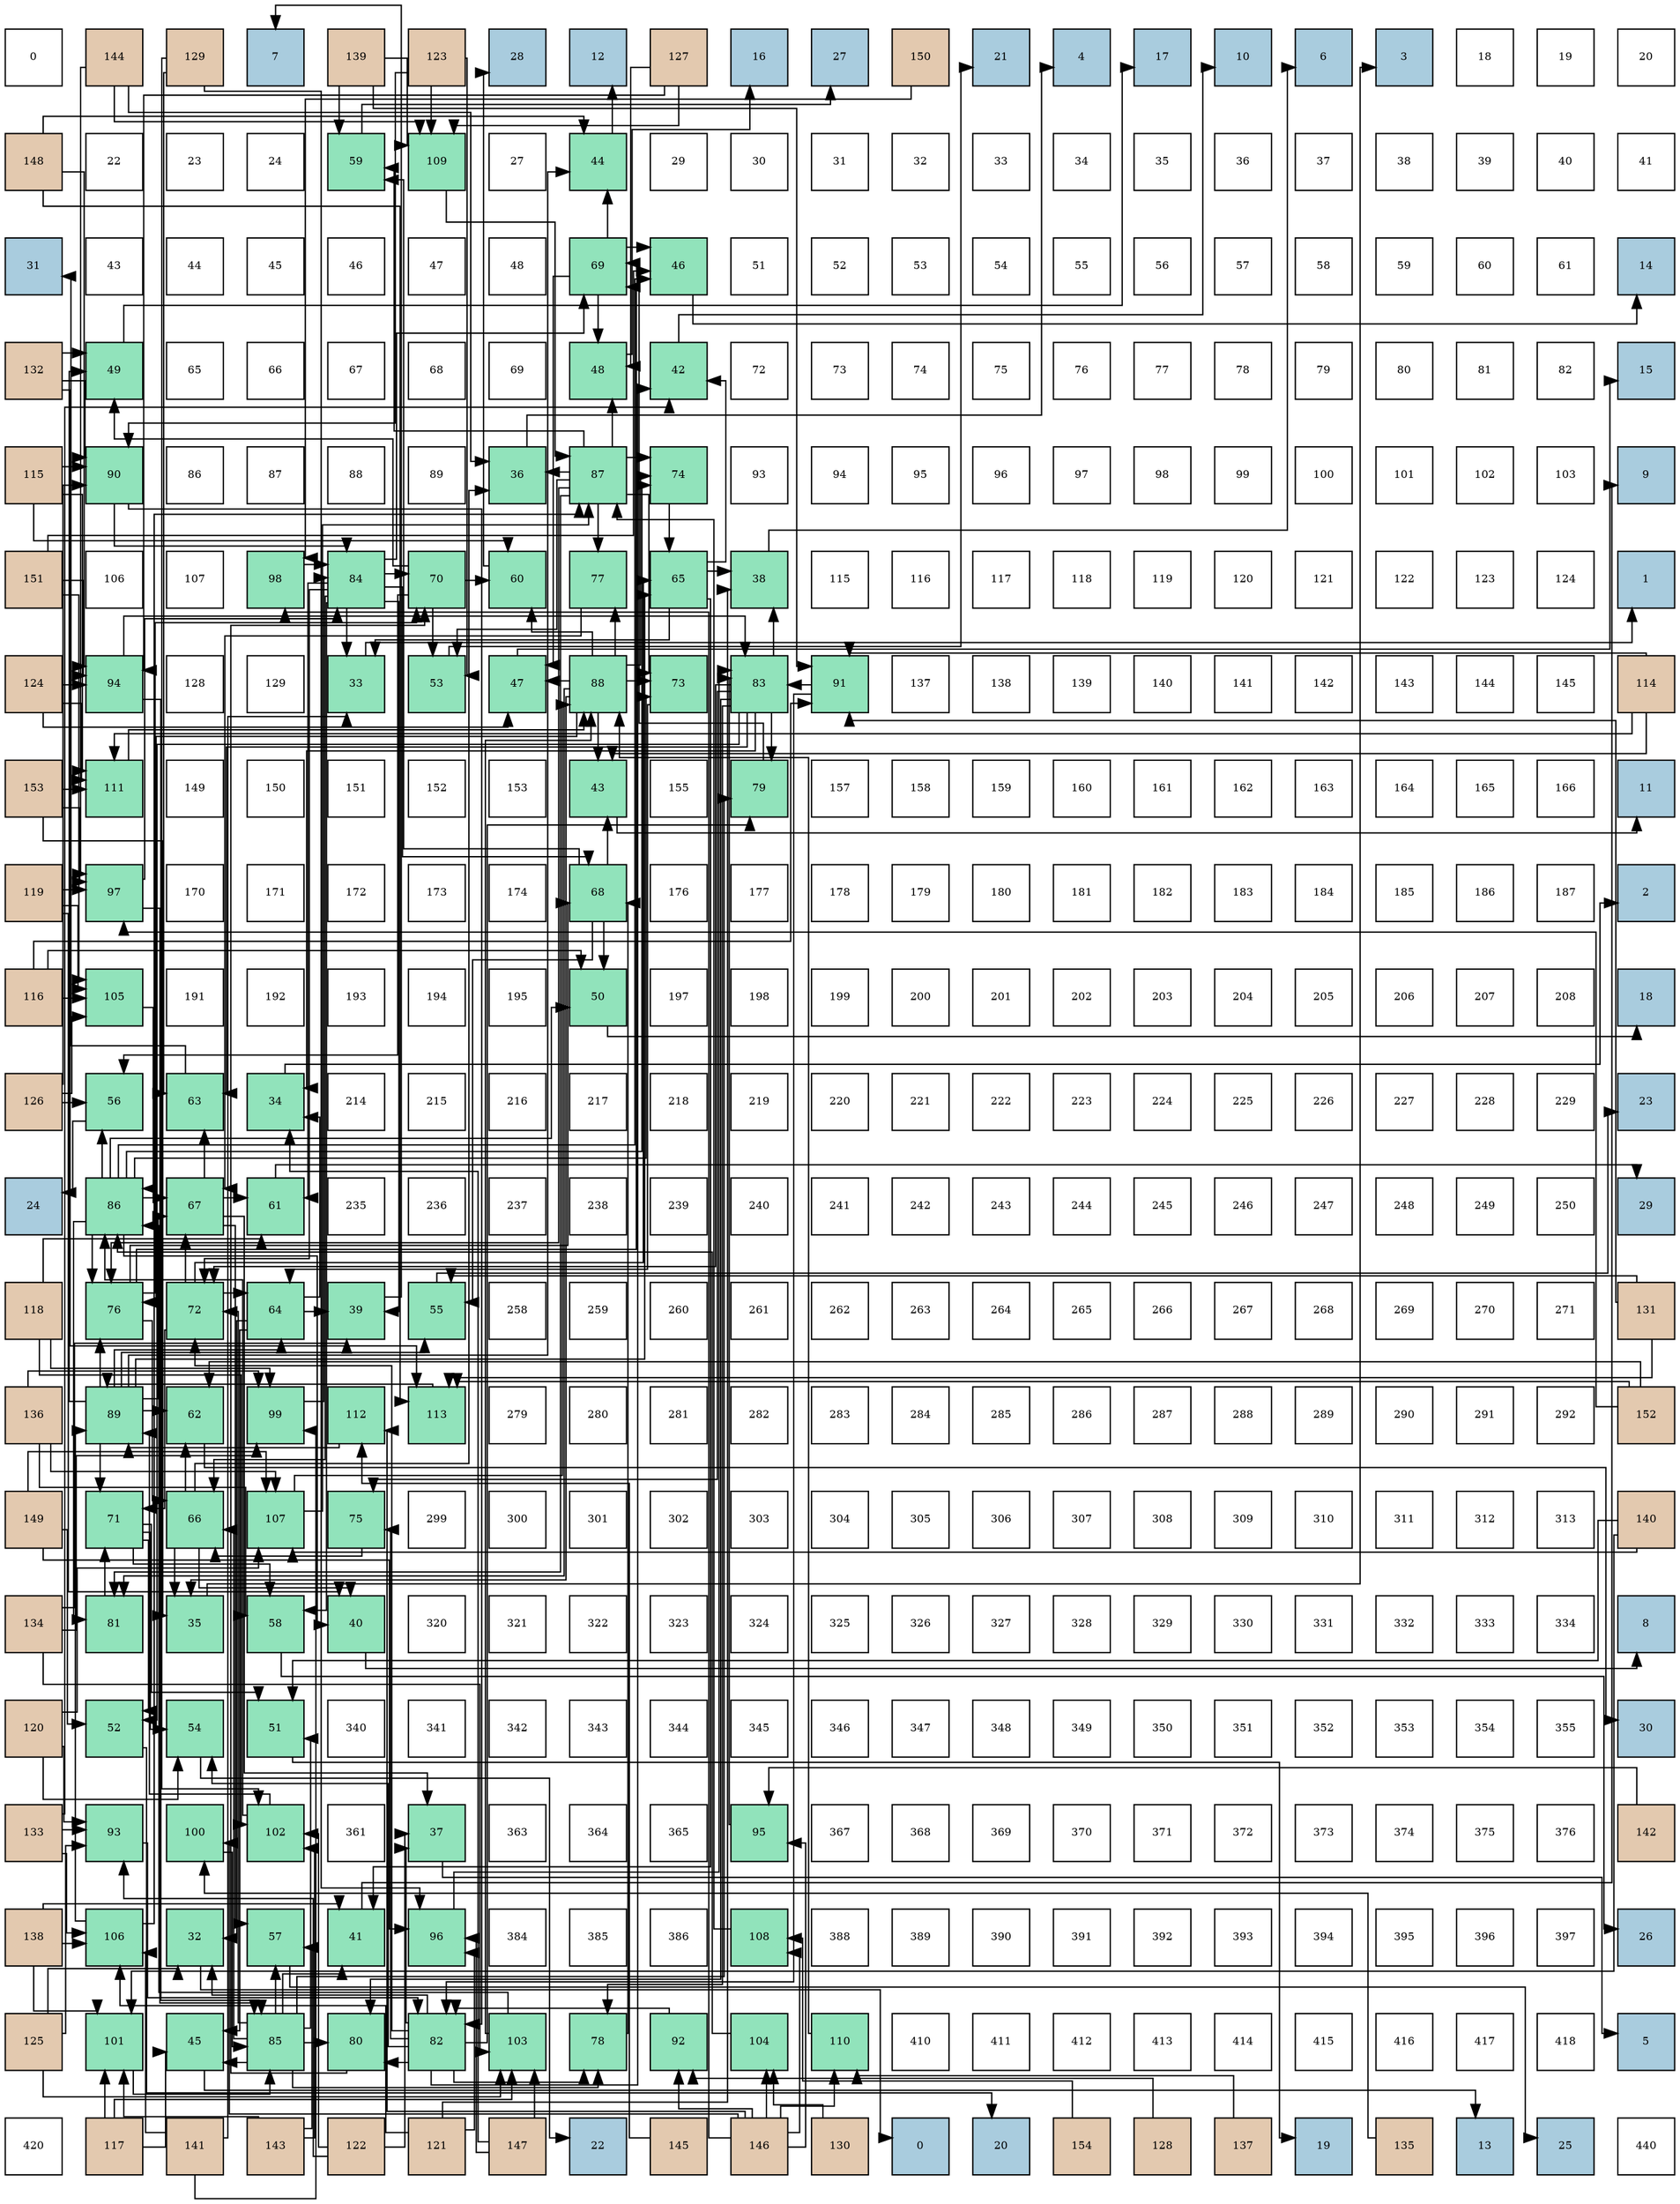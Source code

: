 digraph layout{
 rankdir=TB;
 splines=ortho;
 node [style=filled shape=square fixedsize=true width=0.6];
0[label="0", fontsize=8, fillcolor="#ffffff"];
1[label="144", fontsize=8, fillcolor="#e3c9af"];
2[label="129", fontsize=8, fillcolor="#e3c9af"];
3[label="7", fontsize=8, fillcolor="#a9ccde"];
4[label="139", fontsize=8, fillcolor="#e3c9af"];
5[label="123", fontsize=8, fillcolor="#e3c9af"];
6[label="28", fontsize=8, fillcolor="#a9ccde"];
7[label="12", fontsize=8, fillcolor="#a9ccde"];
8[label="127", fontsize=8, fillcolor="#e3c9af"];
9[label="16", fontsize=8, fillcolor="#a9ccde"];
10[label="27", fontsize=8, fillcolor="#a9ccde"];
11[label="150", fontsize=8, fillcolor="#e3c9af"];
12[label="21", fontsize=8, fillcolor="#a9ccde"];
13[label="4", fontsize=8, fillcolor="#a9ccde"];
14[label="17", fontsize=8, fillcolor="#a9ccde"];
15[label="10", fontsize=8, fillcolor="#a9ccde"];
16[label="6", fontsize=8, fillcolor="#a9ccde"];
17[label="3", fontsize=8, fillcolor="#a9ccde"];
18[label="18", fontsize=8, fillcolor="#ffffff"];
19[label="19", fontsize=8, fillcolor="#ffffff"];
20[label="20", fontsize=8, fillcolor="#ffffff"];
21[label="148", fontsize=8, fillcolor="#e3c9af"];
22[label="22", fontsize=8, fillcolor="#ffffff"];
23[label="23", fontsize=8, fillcolor="#ffffff"];
24[label="24", fontsize=8, fillcolor="#ffffff"];
25[label="59", fontsize=8, fillcolor="#91e3bb"];
26[label="109", fontsize=8, fillcolor="#91e3bb"];
27[label="27", fontsize=8, fillcolor="#ffffff"];
28[label="44", fontsize=8, fillcolor="#91e3bb"];
29[label="29", fontsize=8, fillcolor="#ffffff"];
30[label="30", fontsize=8, fillcolor="#ffffff"];
31[label="31", fontsize=8, fillcolor="#ffffff"];
32[label="32", fontsize=8, fillcolor="#ffffff"];
33[label="33", fontsize=8, fillcolor="#ffffff"];
34[label="34", fontsize=8, fillcolor="#ffffff"];
35[label="35", fontsize=8, fillcolor="#ffffff"];
36[label="36", fontsize=8, fillcolor="#ffffff"];
37[label="37", fontsize=8, fillcolor="#ffffff"];
38[label="38", fontsize=8, fillcolor="#ffffff"];
39[label="39", fontsize=8, fillcolor="#ffffff"];
40[label="40", fontsize=8, fillcolor="#ffffff"];
41[label="41", fontsize=8, fillcolor="#ffffff"];
42[label="31", fontsize=8, fillcolor="#a9ccde"];
43[label="43", fontsize=8, fillcolor="#ffffff"];
44[label="44", fontsize=8, fillcolor="#ffffff"];
45[label="45", fontsize=8, fillcolor="#ffffff"];
46[label="46", fontsize=8, fillcolor="#ffffff"];
47[label="47", fontsize=8, fillcolor="#ffffff"];
48[label="48", fontsize=8, fillcolor="#ffffff"];
49[label="69", fontsize=8, fillcolor="#91e3bb"];
50[label="46", fontsize=8, fillcolor="#91e3bb"];
51[label="51", fontsize=8, fillcolor="#ffffff"];
52[label="52", fontsize=8, fillcolor="#ffffff"];
53[label="53", fontsize=8, fillcolor="#ffffff"];
54[label="54", fontsize=8, fillcolor="#ffffff"];
55[label="55", fontsize=8, fillcolor="#ffffff"];
56[label="56", fontsize=8, fillcolor="#ffffff"];
57[label="57", fontsize=8, fillcolor="#ffffff"];
58[label="58", fontsize=8, fillcolor="#ffffff"];
59[label="59", fontsize=8, fillcolor="#ffffff"];
60[label="60", fontsize=8, fillcolor="#ffffff"];
61[label="61", fontsize=8, fillcolor="#ffffff"];
62[label="14", fontsize=8, fillcolor="#a9ccde"];
63[label="132", fontsize=8, fillcolor="#e3c9af"];
64[label="49", fontsize=8, fillcolor="#91e3bb"];
65[label="65", fontsize=8, fillcolor="#ffffff"];
66[label="66", fontsize=8, fillcolor="#ffffff"];
67[label="67", fontsize=8, fillcolor="#ffffff"];
68[label="68", fontsize=8, fillcolor="#ffffff"];
69[label="69", fontsize=8, fillcolor="#ffffff"];
70[label="48", fontsize=8, fillcolor="#91e3bb"];
71[label="42", fontsize=8, fillcolor="#91e3bb"];
72[label="72", fontsize=8, fillcolor="#ffffff"];
73[label="73", fontsize=8, fillcolor="#ffffff"];
74[label="74", fontsize=8, fillcolor="#ffffff"];
75[label="75", fontsize=8, fillcolor="#ffffff"];
76[label="76", fontsize=8, fillcolor="#ffffff"];
77[label="77", fontsize=8, fillcolor="#ffffff"];
78[label="78", fontsize=8, fillcolor="#ffffff"];
79[label="79", fontsize=8, fillcolor="#ffffff"];
80[label="80", fontsize=8, fillcolor="#ffffff"];
81[label="81", fontsize=8, fillcolor="#ffffff"];
82[label="82", fontsize=8, fillcolor="#ffffff"];
83[label="15", fontsize=8, fillcolor="#a9ccde"];
84[label="115", fontsize=8, fillcolor="#e3c9af"];
85[label="90", fontsize=8, fillcolor="#91e3bb"];
86[label="86", fontsize=8, fillcolor="#ffffff"];
87[label="87", fontsize=8, fillcolor="#ffffff"];
88[label="88", fontsize=8, fillcolor="#ffffff"];
89[label="89", fontsize=8, fillcolor="#ffffff"];
90[label="36", fontsize=8, fillcolor="#91e3bb"];
91[label="87", fontsize=8, fillcolor="#91e3bb"];
92[label="74", fontsize=8, fillcolor="#91e3bb"];
93[label="93", fontsize=8, fillcolor="#ffffff"];
94[label="94", fontsize=8, fillcolor="#ffffff"];
95[label="95", fontsize=8, fillcolor="#ffffff"];
96[label="96", fontsize=8, fillcolor="#ffffff"];
97[label="97", fontsize=8, fillcolor="#ffffff"];
98[label="98", fontsize=8, fillcolor="#ffffff"];
99[label="99", fontsize=8, fillcolor="#ffffff"];
100[label="100", fontsize=8, fillcolor="#ffffff"];
101[label="101", fontsize=8, fillcolor="#ffffff"];
102[label="102", fontsize=8, fillcolor="#ffffff"];
103[label="103", fontsize=8, fillcolor="#ffffff"];
104[label="9", fontsize=8, fillcolor="#a9ccde"];
105[label="151", fontsize=8, fillcolor="#e3c9af"];
106[label="106", fontsize=8, fillcolor="#ffffff"];
107[label="107", fontsize=8, fillcolor="#ffffff"];
108[label="98", fontsize=8, fillcolor="#91e3bb"];
109[label="84", fontsize=8, fillcolor="#91e3bb"];
110[label="70", fontsize=8, fillcolor="#91e3bb"];
111[label="60", fontsize=8, fillcolor="#91e3bb"];
112[label="77", fontsize=8, fillcolor="#91e3bb"];
113[label="65", fontsize=8, fillcolor="#91e3bb"];
114[label="38", fontsize=8, fillcolor="#91e3bb"];
115[label="115", fontsize=8, fillcolor="#ffffff"];
116[label="116", fontsize=8, fillcolor="#ffffff"];
117[label="117", fontsize=8, fillcolor="#ffffff"];
118[label="118", fontsize=8, fillcolor="#ffffff"];
119[label="119", fontsize=8, fillcolor="#ffffff"];
120[label="120", fontsize=8, fillcolor="#ffffff"];
121[label="121", fontsize=8, fillcolor="#ffffff"];
122[label="122", fontsize=8, fillcolor="#ffffff"];
123[label="123", fontsize=8, fillcolor="#ffffff"];
124[label="124", fontsize=8, fillcolor="#ffffff"];
125[label="1", fontsize=8, fillcolor="#a9ccde"];
126[label="124", fontsize=8, fillcolor="#e3c9af"];
127[label="94", fontsize=8, fillcolor="#91e3bb"];
128[label="128", fontsize=8, fillcolor="#ffffff"];
129[label="129", fontsize=8, fillcolor="#ffffff"];
130[label="33", fontsize=8, fillcolor="#91e3bb"];
131[label="53", fontsize=8, fillcolor="#91e3bb"];
132[label="47", fontsize=8, fillcolor="#91e3bb"];
133[label="88", fontsize=8, fillcolor="#91e3bb"];
134[label="73", fontsize=8, fillcolor="#91e3bb"];
135[label="83", fontsize=8, fillcolor="#91e3bb"];
136[label="91", fontsize=8, fillcolor="#91e3bb"];
137[label="137", fontsize=8, fillcolor="#ffffff"];
138[label="138", fontsize=8, fillcolor="#ffffff"];
139[label="139", fontsize=8, fillcolor="#ffffff"];
140[label="140", fontsize=8, fillcolor="#ffffff"];
141[label="141", fontsize=8, fillcolor="#ffffff"];
142[label="142", fontsize=8, fillcolor="#ffffff"];
143[label="143", fontsize=8, fillcolor="#ffffff"];
144[label="144", fontsize=8, fillcolor="#ffffff"];
145[label="145", fontsize=8, fillcolor="#ffffff"];
146[label="114", fontsize=8, fillcolor="#e3c9af"];
147[label="153", fontsize=8, fillcolor="#e3c9af"];
148[label="111", fontsize=8, fillcolor="#91e3bb"];
149[label="149", fontsize=8, fillcolor="#ffffff"];
150[label="150", fontsize=8, fillcolor="#ffffff"];
151[label="151", fontsize=8, fillcolor="#ffffff"];
152[label="152", fontsize=8, fillcolor="#ffffff"];
153[label="153", fontsize=8, fillcolor="#ffffff"];
154[label="43", fontsize=8, fillcolor="#91e3bb"];
155[label="155", fontsize=8, fillcolor="#ffffff"];
156[label="79", fontsize=8, fillcolor="#91e3bb"];
157[label="157", fontsize=8, fillcolor="#ffffff"];
158[label="158", fontsize=8, fillcolor="#ffffff"];
159[label="159", fontsize=8, fillcolor="#ffffff"];
160[label="160", fontsize=8, fillcolor="#ffffff"];
161[label="161", fontsize=8, fillcolor="#ffffff"];
162[label="162", fontsize=8, fillcolor="#ffffff"];
163[label="163", fontsize=8, fillcolor="#ffffff"];
164[label="164", fontsize=8, fillcolor="#ffffff"];
165[label="165", fontsize=8, fillcolor="#ffffff"];
166[label="166", fontsize=8, fillcolor="#ffffff"];
167[label="11", fontsize=8, fillcolor="#a9ccde"];
168[label="119", fontsize=8, fillcolor="#e3c9af"];
169[label="97", fontsize=8, fillcolor="#91e3bb"];
170[label="170", fontsize=8, fillcolor="#ffffff"];
171[label="171", fontsize=8, fillcolor="#ffffff"];
172[label="172", fontsize=8, fillcolor="#ffffff"];
173[label="173", fontsize=8, fillcolor="#ffffff"];
174[label="174", fontsize=8, fillcolor="#ffffff"];
175[label="68", fontsize=8, fillcolor="#91e3bb"];
176[label="176", fontsize=8, fillcolor="#ffffff"];
177[label="177", fontsize=8, fillcolor="#ffffff"];
178[label="178", fontsize=8, fillcolor="#ffffff"];
179[label="179", fontsize=8, fillcolor="#ffffff"];
180[label="180", fontsize=8, fillcolor="#ffffff"];
181[label="181", fontsize=8, fillcolor="#ffffff"];
182[label="182", fontsize=8, fillcolor="#ffffff"];
183[label="183", fontsize=8, fillcolor="#ffffff"];
184[label="184", fontsize=8, fillcolor="#ffffff"];
185[label="185", fontsize=8, fillcolor="#ffffff"];
186[label="186", fontsize=8, fillcolor="#ffffff"];
187[label="187", fontsize=8, fillcolor="#ffffff"];
188[label="2", fontsize=8, fillcolor="#a9ccde"];
189[label="116", fontsize=8, fillcolor="#e3c9af"];
190[label="105", fontsize=8, fillcolor="#91e3bb"];
191[label="191", fontsize=8, fillcolor="#ffffff"];
192[label="192", fontsize=8, fillcolor="#ffffff"];
193[label="193", fontsize=8, fillcolor="#ffffff"];
194[label="194", fontsize=8, fillcolor="#ffffff"];
195[label="195", fontsize=8, fillcolor="#ffffff"];
196[label="50", fontsize=8, fillcolor="#91e3bb"];
197[label="197", fontsize=8, fillcolor="#ffffff"];
198[label="198", fontsize=8, fillcolor="#ffffff"];
199[label="199", fontsize=8, fillcolor="#ffffff"];
200[label="200", fontsize=8, fillcolor="#ffffff"];
201[label="201", fontsize=8, fillcolor="#ffffff"];
202[label="202", fontsize=8, fillcolor="#ffffff"];
203[label="203", fontsize=8, fillcolor="#ffffff"];
204[label="204", fontsize=8, fillcolor="#ffffff"];
205[label="205", fontsize=8, fillcolor="#ffffff"];
206[label="206", fontsize=8, fillcolor="#ffffff"];
207[label="207", fontsize=8, fillcolor="#ffffff"];
208[label="208", fontsize=8, fillcolor="#ffffff"];
209[label="18", fontsize=8, fillcolor="#a9ccde"];
210[label="126", fontsize=8, fillcolor="#e3c9af"];
211[label="56", fontsize=8, fillcolor="#91e3bb"];
212[label="63", fontsize=8, fillcolor="#91e3bb"];
213[label="34", fontsize=8, fillcolor="#91e3bb"];
214[label="214", fontsize=8, fillcolor="#ffffff"];
215[label="215", fontsize=8, fillcolor="#ffffff"];
216[label="216", fontsize=8, fillcolor="#ffffff"];
217[label="217", fontsize=8, fillcolor="#ffffff"];
218[label="218", fontsize=8, fillcolor="#ffffff"];
219[label="219", fontsize=8, fillcolor="#ffffff"];
220[label="220", fontsize=8, fillcolor="#ffffff"];
221[label="221", fontsize=8, fillcolor="#ffffff"];
222[label="222", fontsize=8, fillcolor="#ffffff"];
223[label="223", fontsize=8, fillcolor="#ffffff"];
224[label="224", fontsize=8, fillcolor="#ffffff"];
225[label="225", fontsize=8, fillcolor="#ffffff"];
226[label="226", fontsize=8, fillcolor="#ffffff"];
227[label="227", fontsize=8, fillcolor="#ffffff"];
228[label="228", fontsize=8, fillcolor="#ffffff"];
229[label="229", fontsize=8, fillcolor="#ffffff"];
230[label="23", fontsize=8, fillcolor="#a9ccde"];
231[label="24", fontsize=8, fillcolor="#a9ccde"];
232[label="86", fontsize=8, fillcolor="#91e3bb"];
233[label="67", fontsize=8, fillcolor="#91e3bb"];
234[label="61", fontsize=8, fillcolor="#91e3bb"];
235[label="235", fontsize=8, fillcolor="#ffffff"];
236[label="236", fontsize=8, fillcolor="#ffffff"];
237[label="237", fontsize=8, fillcolor="#ffffff"];
238[label="238", fontsize=8, fillcolor="#ffffff"];
239[label="239", fontsize=8, fillcolor="#ffffff"];
240[label="240", fontsize=8, fillcolor="#ffffff"];
241[label="241", fontsize=8, fillcolor="#ffffff"];
242[label="242", fontsize=8, fillcolor="#ffffff"];
243[label="243", fontsize=8, fillcolor="#ffffff"];
244[label="244", fontsize=8, fillcolor="#ffffff"];
245[label="245", fontsize=8, fillcolor="#ffffff"];
246[label="246", fontsize=8, fillcolor="#ffffff"];
247[label="247", fontsize=8, fillcolor="#ffffff"];
248[label="248", fontsize=8, fillcolor="#ffffff"];
249[label="249", fontsize=8, fillcolor="#ffffff"];
250[label="250", fontsize=8, fillcolor="#ffffff"];
251[label="29", fontsize=8, fillcolor="#a9ccde"];
252[label="118", fontsize=8, fillcolor="#e3c9af"];
253[label="76", fontsize=8, fillcolor="#91e3bb"];
254[label="72", fontsize=8, fillcolor="#91e3bb"];
255[label="64", fontsize=8, fillcolor="#91e3bb"];
256[label="39", fontsize=8, fillcolor="#91e3bb"];
257[label="55", fontsize=8, fillcolor="#91e3bb"];
258[label="258", fontsize=8, fillcolor="#ffffff"];
259[label="259", fontsize=8, fillcolor="#ffffff"];
260[label="260", fontsize=8, fillcolor="#ffffff"];
261[label="261", fontsize=8, fillcolor="#ffffff"];
262[label="262", fontsize=8, fillcolor="#ffffff"];
263[label="263", fontsize=8, fillcolor="#ffffff"];
264[label="264", fontsize=8, fillcolor="#ffffff"];
265[label="265", fontsize=8, fillcolor="#ffffff"];
266[label="266", fontsize=8, fillcolor="#ffffff"];
267[label="267", fontsize=8, fillcolor="#ffffff"];
268[label="268", fontsize=8, fillcolor="#ffffff"];
269[label="269", fontsize=8, fillcolor="#ffffff"];
270[label="270", fontsize=8, fillcolor="#ffffff"];
271[label="271", fontsize=8, fillcolor="#ffffff"];
272[label="131", fontsize=8, fillcolor="#e3c9af"];
273[label="136", fontsize=8, fillcolor="#e3c9af"];
274[label="89", fontsize=8, fillcolor="#91e3bb"];
275[label="62", fontsize=8, fillcolor="#91e3bb"];
276[label="99", fontsize=8, fillcolor="#91e3bb"];
277[label="112", fontsize=8, fillcolor="#91e3bb"];
278[label="113", fontsize=8, fillcolor="#91e3bb"];
279[label="279", fontsize=8, fillcolor="#ffffff"];
280[label="280", fontsize=8, fillcolor="#ffffff"];
281[label="281", fontsize=8, fillcolor="#ffffff"];
282[label="282", fontsize=8, fillcolor="#ffffff"];
283[label="283", fontsize=8, fillcolor="#ffffff"];
284[label="284", fontsize=8, fillcolor="#ffffff"];
285[label="285", fontsize=8, fillcolor="#ffffff"];
286[label="286", fontsize=8, fillcolor="#ffffff"];
287[label="287", fontsize=8, fillcolor="#ffffff"];
288[label="288", fontsize=8, fillcolor="#ffffff"];
289[label="289", fontsize=8, fillcolor="#ffffff"];
290[label="290", fontsize=8, fillcolor="#ffffff"];
291[label="291", fontsize=8, fillcolor="#ffffff"];
292[label="292", fontsize=8, fillcolor="#ffffff"];
293[label="152", fontsize=8, fillcolor="#e3c9af"];
294[label="149", fontsize=8, fillcolor="#e3c9af"];
295[label="71", fontsize=8, fillcolor="#91e3bb"];
296[label="66", fontsize=8, fillcolor="#91e3bb"];
297[label="107", fontsize=8, fillcolor="#91e3bb"];
298[label="75", fontsize=8, fillcolor="#91e3bb"];
299[label="299", fontsize=8, fillcolor="#ffffff"];
300[label="300", fontsize=8, fillcolor="#ffffff"];
301[label="301", fontsize=8, fillcolor="#ffffff"];
302[label="302", fontsize=8, fillcolor="#ffffff"];
303[label="303", fontsize=8, fillcolor="#ffffff"];
304[label="304", fontsize=8, fillcolor="#ffffff"];
305[label="305", fontsize=8, fillcolor="#ffffff"];
306[label="306", fontsize=8, fillcolor="#ffffff"];
307[label="307", fontsize=8, fillcolor="#ffffff"];
308[label="308", fontsize=8, fillcolor="#ffffff"];
309[label="309", fontsize=8, fillcolor="#ffffff"];
310[label="310", fontsize=8, fillcolor="#ffffff"];
311[label="311", fontsize=8, fillcolor="#ffffff"];
312[label="312", fontsize=8, fillcolor="#ffffff"];
313[label="313", fontsize=8, fillcolor="#ffffff"];
314[label="140", fontsize=8, fillcolor="#e3c9af"];
315[label="134", fontsize=8, fillcolor="#e3c9af"];
316[label="81", fontsize=8, fillcolor="#91e3bb"];
317[label="35", fontsize=8, fillcolor="#91e3bb"];
318[label="58", fontsize=8, fillcolor="#91e3bb"];
319[label="40", fontsize=8, fillcolor="#91e3bb"];
320[label="320", fontsize=8, fillcolor="#ffffff"];
321[label="321", fontsize=8, fillcolor="#ffffff"];
322[label="322", fontsize=8, fillcolor="#ffffff"];
323[label="323", fontsize=8, fillcolor="#ffffff"];
324[label="324", fontsize=8, fillcolor="#ffffff"];
325[label="325", fontsize=8, fillcolor="#ffffff"];
326[label="326", fontsize=8, fillcolor="#ffffff"];
327[label="327", fontsize=8, fillcolor="#ffffff"];
328[label="328", fontsize=8, fillcolor="#ffffff"];
329[label="329", fontsize=8, fillcolor="#ffffff"];
330[label="330", fontsize=8, fillcolor="#ffffff"];
331[label="331", fontsize=8, fillcolor="#ffffff"];
332[label="332", fontsize=8, fillcolor="#ffffff"];
333[label="333", fontsize=8, fillcolor="#ffffff"];
334[label="334", fontsize=8, fillcolor="#ffffff"];
335[label="8", fontsize=8, fillcolor="#a9ccde"];
336[label="120", fontsize=8, fillcolor="#e3c9af"];
337[label="52", fontsize=8, fillcolor="#91e3bb"];
338[label="54", fontsize=8, fillcolor="#91e3bb"];
339[label="51", fontsize=8, fillcolor="#91e3bb"];
340[label="340", fontsize=8, fillcolor="#ffffff"];
341[label="341", fontsize=8, fillcolor="#ffffff"];
342[label="342", fontsize=8, fillcolor="#ffffff"];
343[label="343", fontsize=8, fillcolor="#ffffff"];
344[label="344", fontsize=8, fillcolor="#ffffff"];
345[label="345", fontsize=8, fillcolor="#ffffff"];
346[label="346", fontsize=8, fillcolor="#ffffff"];
347[label="347", fontsize=8, fillcolor="#ffffff"];
348[label="348", fontsize=8, fillcolor="#ffffff"];
349[label="349", fontsize=8, fillcolor="#ffffff"];
350[label="350", fontsize=8, fillcolor="#ffffff"];
351[label="351", fontsize=8, fillcolor="#ffffff"];
352[label="352", fontsize=8, fillcolor="#ffffff"];
353[label="353", fontsize=8, fillcolor="#ffffff"];
354[label="354", fontsize=8, fillcolor="#ffffff"];
355[label="355", fontsize=8, fillcolor="#ffffff"];
356[label="30", fontsize=8, fillcolor="#a9ccde"];
357[label="133", fontsize=8, fillcolor="#e3c9af"];
358[label="93", fontsize=8, fillcolor="#91e3bb"];
359[label="100", fontsize=8, fillcolor="#91e3bb"];
360[label="102", fontsize=8, fillcolor="#91e3bb"];
361[label="361", fontsize=8, fillcolor="#ffffff"];
362[label="37", fontsize=8, fillcolor="#91e3bb"];
363[label="363", fontsize=8, fillcolor="#ffffff"];
364[label="364", fontsize=8, fillcolor="#ffffff"];
365[label="365", fontsize=8, fillcolor="#ffffff"];
366[label="95", fontsize=8, fillcolor="#91e3bb"];
367[label="367", fontsize=8, fillcolor="#ffffff"];
368[label="368", fontsize=8, fillcolor="#ffffff"];
369[label="369", fontsize=8, fillcolor="#ffffff"];
370[label="370", fontsize=8, fillcolor="#ffffff"];
371[label="371", fontsize=8, fillcolor="#ffffff"];
372[label="372", fontsize=8, fillcolor="#ffffff"];
373[label="373", fontsize=8, fillcolor="#ffffff"];
374[label="374", fontsize=8, fillcolor="#ffffff"];
375[label="375", fontsize=8, fillcolor="#ffffff"];
376[label="376", fontsize=8, fillcolor="#ffffff"];
377[label="142", fontsize=8, fillcolor="#e3c9af"];
378[label="138", fontsize=8, fillcolor="#e3c9af"];
379[label="106", fontsize=8, fillcolor="#91e3bb"];
380[label="32", fontsize=8, fillcolor="#91e3bb"];
381[label="57", fontsize=8, fillcolor="#91e3bb"];
382[label="41", fontsize=8, fillcolor="#91e3bb"];
383[label="96", fontsize=8, fillcolor="#91e3bb"];
384[label="384", fontsize=8, fillcolor="#ffffff"];
385[label="385", fontsize=8, fillcolor="#ffffff"];
386[label="386", fontsize=8, fillcolor="#ffffff"];
387[label="108", fontsize=8, fillcolor="#91e3bb"];
388[label="388", fontsize=8, fillcolor="#ffffff"];
389[label="389", fontsize=8, fillcolor="#ffffff"];
390[label="390", fontsize=8, fillcolor="#ffffff"];
391[label="391", fontsize=8, fillcolor="#ffffff"];
392[label="392", fontsize=8, fillcolor="#ffffff"];
393[label="393", fontsize=8, fillcolor="#ffffff"];
394[label="394", fontsize=8, fillcolor="#ffffff"];
395[label="395", fontsize=8, fillcolor="#ffffff"];
396[label="396", fontsize=8, fillcolor="#ffffff"];
397[label="397", fontsize=8, fillcolor="#ffffff"];
398[label="26", fontsize=8, fillcolor="#a9ccde"];
399[label="125", fontsize=8, fillcolor="#e3c9af"];
400[label="101", fontsize=8, fillcolor="#91e3bb"];
401[label="45", fontsize=8, fillcolor="#91e3bb"];
402[label="85", fontsize=8, fillcolor="#91e3bb"];
403[label="80", fontsize=8, fillcolor="#91e3bb"];
404[label="82", fontsize=8, fillcolor="#91e3bb"];
405[label="103", fontsize=8, fillcolor="#91e3bb"];
406[label="78", fontsize=8, fillcolor="#91e3bb"];
407[label="92", fontsize=8, fillcolor="#91e3bb"];
408[label="104", fontsize=8, fillcolor="#91e3bb"];
409[label="110", fontsize=8, fillcolor="#91e3bb"];
410[label="410", fontsize=8, fillcolor="#ffffff"];
411[label="411", fontsize=8, fillcolor="#ffffff"];
412[label="412", fontsize=8, fillcolor="#ffffff"];
413[label="413", fontsize=8, fillcolor="#ffffff"];
414[label="414", fontsize=8, fillcolor="#ffffff"];
415[label="415", fontsize=8, fillcolor="#ffffff"];
416[label="416", fontsize=8, fillcolor="#ffffff"];
417[label="417", fontsize=8, fillcolor="#ffffff"];
418[label="418", fontsize=8, fillcolor="#ffffff"];
419[label="5", fontsize=8, fillcolor="#a9ccde"];
420[label="420", fontsize=8, fillcolor="#ffffff"];
421[label="117", fontsize=8, fillcolor="#e3c9af"];
422[label="141", fontsize=8, fillcolor="#e3c9af"];
423[label="143", fontsize=8, fillcolor="#e3c9af"];
424[label="122", fontsize=8, fillcolor="#e3c9af"];
425[label="121", fontsize=8, fillcolor="#e3c9af"];
426[label="147", fontsize=8, fillcolor="#e3c9af"];
427[label="22", fontsize=8, fillcolor="#a9ccde"];
428[label="145", fontsize=8, fillcolor="#e3c9af"];
429[label="146", fontsize=8, fillcolor="#e3c9af"];
430[label="130", fontsize=8, fillcolor="#e3c9af"];
431[label="0", fontsize=8, fillcolor="#a9ccde"];
432[label="20", fontsize=8, fillcolor="#a9ccde"];
433[label="154", fontsize=8, fillcolor="#e3c9af"];
434[label="128", fontsize=8, fillcolor="#e3c9af"];
435[label="137", fontsize=8, fillcolor="#e3c9af"];
436[label="19", fontsize=8, fillcolor="#a9ccde"];
437[label="135", fontsize=8, fillcolor="#e3c9af"];
438[label="13", fontsize=8, fillcolor="#a9ccde"];
439[label="25", fontsize=8, fillcolor="#a9ccde"];
440[label="440", fontsize=8, fillcolor="#ffffff"];
edge [constraint=false, style=vis];380 -> 431;
130 -> 125;
213 -> 188;
317 -> 17;
90 -> 13;
362 -> 419;
114 -> 16;
256 -> 3;
319 -> 335;
382 -> 104;
71 -> 15;
154 -> 167;
28 -> 7;
401 -> 438;
50 -> 62;
132 -> 83;
70 -> 9;
64 -> 14;
196 -> 209;
339 -> 436;
337 -> 432;
131 -> 12;
338 -> 427;
257 -> 230;
211 -> 231;
381 -> 439;
318 -> 398;
25 -> 10;
111 -> 6;
234 -> 251;
275 -> 356;
212 -> 42;
255 -> 380;
255 -> 213;
255 -> 256;
255 -> 401;
113 -> 130;
113 -> 114;
113 -> 382;
113 -> 71;
296 -> 317;
296 -> 90;
296 -> 319;
296 -> 275;
233 -> 362;
233 -> 381;
233 -> 234;
233 -> 212;
175 -> 154;
175 -> 196;
175 -> 257;
175 -> 25;
49 -> 28;
49 -> 50;
49 -> 132;
49 -> 70;
110 -> 64;
110 -> 131;
110 -> 211;
110 -> 111;
295 -> 339;
295 -> 337;
295 -> 338;
295 -> 318;
254 -> 255;
254 -> 113;
254 -> 233;
254 -> 295;
134 -> 255;
92 -> 113;
298 -> 296;
253 -> 296;
253 -> 175;
253 -> 49;
253 -> 110;
112 -> 233;
406 -> 175;
156 -> 49;
403 -> 110;
316 -> 295;
404 -> 380;
404 -> 362;
404 -> 71;
404 -> 338;
404 -> 254;
404 -> 298;
404 -> 406;
404 -> 156;
404 -> 403;
135 -> 213;
135 -> 114;
135 -> 337;
135 -> 212;
135 -> 254;
135 -> 298;
135 -> 406;
135 -> 156;
135 -> 403;
109 -> 130;
109 -> 256;
109 -> 318;
109 -> 234;
109 -> 296;
109 -> 175;
109 -> 49;
109 -> 110;
109 -> 254;
402 -> 382;
402 -> 401;
402 -> 339;
402 -> 381;
402 -> 296;
402 -> 254;
402 -> 406;
402 -> 156;
402 -> 403;
232 -> 319;
232 -> 50;
232 -> 196;
232 -> 211;
232 -> 233;
232 -> 134;
232 -> 92;
232 -> 253;
232 -> 316;
91 -> 90;
91 -> 70;
91 -> 131;
91 -> 25;
91 -> 134;
91 -> 92;
91 -> 253;
91 -> 112;
91 -> 316;
133 -> 317;
133 -> 154;
133 -> 132;
133 -> 111;
133 -> 134;
133 -> 92;
133 -> 253;
133 -> 112;
133 -> 316;
274 -> 28;
274 -> 64;
274 -> 257;
274 -> 275;
274 -> 255;
274 -> 113;
274 -> 233;
274 -> 295;
274 -> 253;
85 -> 404;
85 -> 109;
136 -> 404;
136 -> 135;
407 -> 404;
358 -> 404;
127 -> 135;
127 -> 402;
366 -> 135;
383 -> 135;
169 -> 109;
169 -> 402;
108 -> 109;
276 -> 109;
359 -> 402;
400 -> 402;
360 -> 232;
360 -> 274;
405 -> 232;
405 -> 133;
408 -> 232;
190 -> 232;
379 -> 91;
379 -> 274;
297 -> 91;
297 -> 133;
387 -> 91;
26 -> 91;
409 -> 133;
148 -> 133;
277 -> 274;
278 -> 274;
146 -> 154;
146 -> 136;
146 -> 148;
84 -> 111;
84 -> 85;
84 -> 148;
189 -> 196;
189 -> 136;
189 -> 190;
421 -> 401;
421 -> 400;
421 -> 405;
252 -> 234;
252 -> 276;
252 -> 360;
168 -> 319;
168 -> 169;
168 -> 190;
336 -> 338;
336 -> 358;
336 -> 297;
425 -> 114;
425 -> 383;
425 -> 379;
424 -> 362;
424 -> 358;
424 -> 360;
5 -> 131;
5 -> 85;
5 -> 26;
126 -> 132;
126 -> 127;
126 -> 148;
399 -> 380;
399 -> 358;
399 -> 405;
210 -> 211;
210 -> 85;
210 -> 190;
8 -> 70;
8 -> 127;
8 -> 26;
434 -> 407;
2 -> 212;
2 -> 383;
2 -> 360;
430 -> 408;
272 -> 257;
272 -> 136;
272 -> 278;
63 -> 64;
63 -> 85;
63 -> 278;
357 -> 71;
357 -> 358;
357 -> 379;
315 -> 256;
315 -> 276;
315 -> 405;
437 -> 359;
273 -> 318;
273 -> 276;
273 -> 297;
435 -> 409;
378 -> 382;
378 -> 400;
378 -> 379;
4 -> 25;
4 -> 136;
4 -> 26;
314 -> 339;
314 -> 400;
314 -> 297;
422 -> 130;
422 -> 276;
422 -> 379;
377 -> 366;
423 -> 381;
423 -> 400;
423 -> 360;
1 -> 90;
1 -> 169;
1 -> 26;
428 -> 277;
429 -> 407;
429 -> 366;
429 -> 108;
429 -> 359;
429 -> 408;
429 -> 387;
429 -> 409;
429 -> 277;
426 -> 213;
426 -> 383;
426 -> 405;
21 -> 28;
21 -> 127;
21 -> 278;
294 -> 337;
294 -> 383;
294 -> 297;
11 -> 108;
105 -> 50;
105 -> 127;
105 -> 190;
293 -> 275;
293 -> 169;
293 -> 278;
147 -> 317;
147 -> 169;
147 -> 148;
433 -> 387;
edge [constraint=true, style=invis];
0 -> 21 -> 42 -> 63 -> 84 -> 105 -> 126 -> 147 -> 168 -> 189 -> 210 -> 231 -> 252 -> 273 -> 294 -> 315 -> 336 -> 357 -> 378 -> 399 -> 420;
1 -> 22 -> 43 -> 64 -> 85 -> 106 -> 127 -> 148 -> 169 -> 190 -> 211 -> 232 -> 253 -> 274 -> 295 -> 316 -> 337 -> 358 -> 379 -> 400 -> 421;
2 -> 23 -> 44 -> 65 -> 86 -> 107 -> 128 -> 149 -> 170 -> 191 -> 212 -> 233 -> 254 -> 275 -> 296 -> 317 -> 338 -> 359 -> 380 -> 401 -> 422;
3 -> 24 -> 45 -> 66 -> 87 -> 108 -> 129 -> 150 -> 171 -> 192 -> 213 -> 234 -> 255 -> 276 -> 297 -> 318 -> 339 -> 360 -> 381 -> 402 -> 423;
4 -> 25 -> 46 -> 67 -> 88 -> 109 -> 130 -> 151 -> 172 -> 193 -> 214 -> 235 -> 256 -> 277 -> 298 -> 319 -> 340 -> 361 -> 382 -> 403 -> 424;
5 -> 26 -> 47 -> 68 -> 89 -> 110 -> 131 -> 152 -> 173 -> 194 -> 215 -> 236 -> 257 -> 278 -> 299 -> 320 -> 341 -> 362 -> 383 -> 404 -> 425;
6 -> 27 -> 48 -> 69 -> 90 -> 111 -> 132 -> 153 -> 174 -> 195 -> 216 -> 237 -> 258 -> 279 -> 300 -> 321 -> 342 -> 363 -> 384 -> 405 -> 426;
7 -> 28 -> 49 -> 70 -> 91 -> 112 -> 133 -> 154 -> 175 -> 196 -> 217 -> 238 -> 259 -> 280 -> 301 -> 322 -> 343 -> 364 -> 385 -> 406 -> 427;
8 -> 29 -> 50 -> 71 -> 92 -> 113 -> 134 -> 155 -> 176 -> 197 -> 218 -> 239 -> 260 -> 281 -> 302 -> 323 -> 344 -> 365 -> 386 -> 407 -> 428;
9 -> 30 -> 51 -> 72 -> 93 -> 114 -> 135 -> 156 -> 177 -> 198 -> 219 -> 240 -> 261 -> 282 -> 303 -> 324 -> 345 -> 366 -> 387 -> 408 -> 429;
10 -> 31 -> 52 -> 73 -> 94 -> 115 -> 136 -> 157 -> 178 -> 199 -> 220 -> 241 -> 262 -> 283 -> 304 -> 325 -> 346 -> 367 -> 388 -> 409 -> 430;
11 -> 32 -> 53 -> 74 -> 95 -> 116 -> 137 -> 158 -> 179 -> 200 -> 221 -> 242 -> 263 -> 284 -> 305 -> 326 -> 347 -> 368 -> 389 -> 410 -> 431;
12 -> 33 -> 54 -> 75 -> 96 -> 117 -> 138 -> 159 -> 180 -> 201 -> 222 -> 243 -> 264 -> 285 -> 306 -> 327 -> 348 -> 369 -> 390 -> 411 -> 432;
13 -> 34 -> 55 -> 76 -> 97 -> 118 -> 139 -> 160 -> 181 -> 202 -> 223 -> 244 -> 265 -> 286 -> 307 -> 328 -> 349 -> 370 -> 391 -> 412 -> 433;
14 -> 35 -> 56 -> 77 -> 98 -> 119 -> 140 -> 161 -> 182 -> 203 -> 224 -> 245 -> 266 -> 287 -> 308 -> 329 -> 350 -> 371 -> 392 -> 413 -> 434;
15 -> 36 -> 57 -> 78 -> 99 -> 120 -> 141 -> 162 -> 183 -> 204 -> 225 -> 246 -> 267 -> 288 -> 309 -> 330 -> 351 -> 372 -> 393 -> 414 -> 435;
16 -> 37 -> 58 -> 79 -> 100 -> 121 -> 142 -> 163 -> 184 -> 205 -> 226 -> 247 -> 268 -> 289 -> 310 -> 331 -> 352 -> 373 -> 394 -> 415 -> 436;
17 -> 38 -> 59 -> 80 -> 101 -> 122 -> 143 -> 164 -> 185 -> 206 -> 227 -> 248 -> 269 -> 290 -> 311 -> 332 -> 353 -> 374 -> 395 -> 416 -> 437;
18 -> 39 -> 60 -> 81 -> 102 -> 123 -> 144 -> 165 -> 186 -> 207 -> 228 -> 249 -> 270 -> 291 -> 312 -> 333 -> 354 -> 375 -> 396 -> 417 -> 438;
19 -> 40 -> 61 -> 82 -> 103 -> 124 -> 145 -> 166 -> 187 -> 208 -> 229 -> 250 -> 271 -> 292 -> 313 -> 334 -> 355 -> 376 -> 397 -> 418 -> 439;
20 -> 41 -> 62 -> 83 -> 104 -> 125 -> 146 -> 167 -> 188 -> 209 -> 230 -> 251 -> 272 -> 293 -> 314 -> 335 -> 356 -> 377 -> 398 -> 419 -> 440;
rank = same {0 -> 1 -> 2 -> 3 -> 4 -> 5 -> 6 -> 7 -> 8 -> 9 -> 10 -> 11 -> 12 -> 13 -> 14 -> 15 -> 16 -> 17 -> 18 -> 19 -> 20};
rank = same {21 -> 22 -> 23 -> 24 -> 25 -> 26 -> 27 -> 28 -> 29 -> 30 -> 31 -> 32 -> 33 -> 34 -> 35 -> 36 -> 37 -> 38 -> 39 -> 40 -> 41};
rank = same {42 -> 43 -> 44 -> 45 -> 46 -> 47 -> 48 -> 49 -> 50 -> 51 -> 52 -> 53 -> 54 -> 55 -> 56 -> 57 -> 58 -> 59 -> 60 -> 61 -> 62};
rank = same {63 -> 64 -> 65 -> 66 -> 67 -> 68 -> 69 -> 70 -> 71 -> 72 -> 73 -> 74 -> 75 -> 76 -> 77 -> 78 -> 79 -> 80 -> 81 -> 82 -> 83};
rank = same {84 -> 85 -> 86 -> 87 -> 88 -> 89 -> 90 -> 91 -> 92 -> 93 -> 94 -> 95 -> 96 -> 97 -> 98 -> 99 -> 100 -> 101 -> 102 -> 103 -> 104};
rank = same {105 -> 106 -> 107 -> 108 -> 109 -> 110 -> 111 -> 112 -> 113 -> 114 -> 115 -> 116 -> 117 -> 118 -> 119 -> 120 -> 121 -> 122 -> 123 -> 124 -> 125};
rank = same {126 -> 127 -> 128 -> 129 -> 130 -> 131 -> 132 -> 133 -> 134 -> 135 -> 136 -> 137 -> 138 -> 139 -> 140 -> 141 -> 142 -> 143 -> 144 -> 145 -> 146};
rank = same {147 -> 148 -> 149 -> 150 -> 151 -> 152 -> 153 -> 154 -> 155 -> 156 -> 157 -> 158 -> 159 -> 160 -> 161 -> 162 -> 163 -> 164 -> 165 -> 166 -> 167};
rank = same {168 -> 169 -> 170 -> 171 -> 172 -> 173 -> 174 -> 175 -> 176 -> 177 -> 178 -> 179 -> 180 -> 181 -> 182 -> 183 -> 184 -> 185 -> 186 -> 187 -> 188};
rank = same {189 -> 190 -> 191 -> 192 -> 193 -> 194 -> 195 -> 196 -> 197 -> 198 -> 199 -> 200 -> 201 -> 202 -> 203 -> 204 -> 205 -> 206 -> 207 -> 208 -> 209};
rank = same {210 -> 211 -> 212 -> 213 -> 214 -> 215 -> 216 -> 217 -> 218 -> 219 -> 220 -> 221 -> 222 -> 223 -> 224 -> 225 -> 226 -> 227 -> 228 -> 229 -> 230};
rank = same {231 -> 232 -> 233 -> 234 -> 235 -> 236 -> 237 -> 238 -> 239 -> 240 -> 241 -> 242 -> 243 -> 244 -> 245 -> 246 -> 247 -> 248 -> 249 -> 250 -> 251};
rank = same {252 -> 253 -> 254 -> 255 -> 256 -> 257 -> 258 -> 259 -> 260 -> 261 -> 262 -> 263 -> 264 -> 265 -> 266 -> 267 -> 268 -> 269 -> 270 -> 271 -> 272};
rank = same {273 -> 274 -> 275 -> 276 -> 277 -> 278 -> 279 -> 280 -> 281 -> 282 -> 283 -> 284 -> 285 -> 286 -> 287 -> 288 -> 289 -> 290 -> 291 -> 292 -> 293};
rank = same {294 -> 295 -> 296 -> 297 -> 298 -> 299 -> 300 -> 301 -> 302 -> 303 -> 304 -> 305 -> 306 -> 307 -> 308 -> 309 -> 310 -> 311 -> 312 -> 313 -> 314};
rank = same {315 -> 316 -> 317 -> 318 -> 319 -> 320 -> 321 -> 322 -> 323 -> 324 -> 325 -> 326 -> 327 -> 328 -> 329 -> 330 -> 331 -> 332 -> 333 -> 334 -> 335};
rank = same {336 -> 337 -> 338 -> 339 -> 340 -> 341 -> 342 -> 343 -> 344 -> 345 -> 346 -> 347 -> 348 -> 349 -> 350 -> 351 -> 352 -> 353 -> 354 -> 355 -> 356};
rank = same {357 -> 358 -> 359 -> 360 -> 361 -> 362 -> 363 -> 364 -> 365 -> 366 -> 367 -> 368 -> 369 -> 370 -> 371 -> 372 -> 373 -> 374 -> 375 -> 376 -> 377};
rank = same {378 -> 379 -> 380 -> 381 -> 382 -> 383 -> 384 -> 385 -> 386 -> 387 -> 388 -> 389 -> 390 -> 391 -> 392 -> 393 -> 394 -> 395 -> 396 -> 397 -> 398};
rank = same {399 -> 400 -> 401 -> 402 -> 403 -> 404 -> 405 -> 406 -> 407 -> 408 -> 409 -> 410 -> 411 -> 412 -> 413 -> 414 -> 415 -> 416 -> 417 -> 418 -> 419};
rank = same {420 -> 421 -> 422 -> 423 -> 424 -> 425 -> 426 -> 427 -> 428 -> 429 -> 430 -> 431 -> 432 -> 433 -> 434 -> 435 -> 436 -> 437 -> 438 -> 439 -> 440};
}